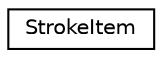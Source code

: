 digraph "Graphical Class Hierarchy"
{
  edge [fontname="Helvetica",fontsize="10",labelfontname="Helvetica",labelfontsize="10"];
  node [fontname="Helvetica",fontsize="10",shape=record];
  rankdir="LR";
  Node0 [label="StrokeItem",height=0.2,width=0.4,color="black", fillcolor="white", style="filled",URL="$class_stroke_item.html"];
}
